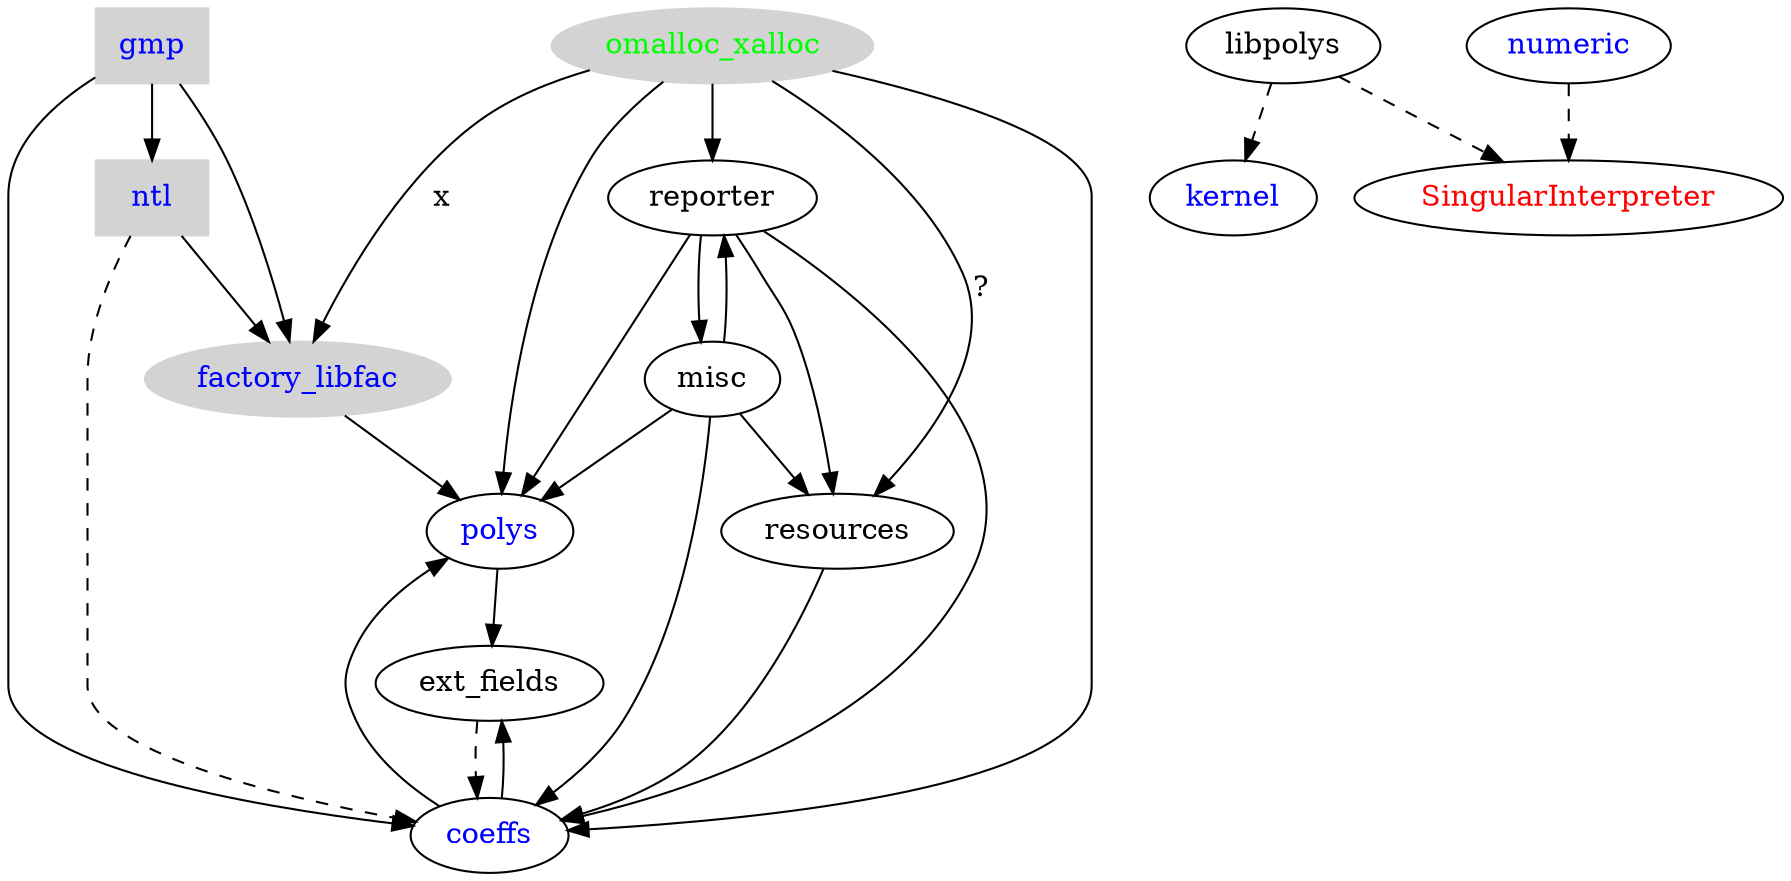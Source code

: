 digraph singular {
	gmp [ color=lightgrey, fontcolor=blue, style=filled, shape=box ];
	gmp -> ntl;
	gmp -> factory_libfac;
	gmp -> coeffs;
	ntl [ color=lightgrey, fontcolor=blue, style=filled, shape=box ];
	ntl -> factory_libfac;
	omalloc_xalloc [ color=lightgrey, fontcolor=green, style=filled ];
	omalloc_xalloc -> factory_libfac [label="x"];
	omalloc_xalloc -> reporter;
	omalloc_xalloc -> resources [label="?"];
	omalloc_xalloc -> coeffs;
	omalloc_xalloc -> polys;
	factory_libfac [ color=lightgrey, fontcolor=blue, style=filled ];
	factory_libfac -> polys;
	misc -> reporter;
	misc -> resources;
	misc -> coeffs;
	misc -> polys;
	reporter -> resources;
	reporter -> coeffs;
	reporter -> polys;
	reporter -> misc;	
	resources -> coeffs;
	polys -> ext_fields;
	coeffs -> ext_fields;	
        coeffs [ fontcolor=blue ];
	coeffs -> polys;
	edge [style=dashed];
	ntl -> coeffs;
	polys [ fontcolor=blue ];
	ext_fields -> coeffs;
        kernel [ fontcolor=blue ];

        libpolys -> kernel;
        numeric [ fontcolor=blue ];
        SingularInterpreter [ fontcolor=red ];
        numeric -> SingularInterpreter;
        libpolys -> SingularInterpreter;
}

// dot -Tpng -o singular.png singular.dot

// boxed = third party
// filled = external
// blue = math
